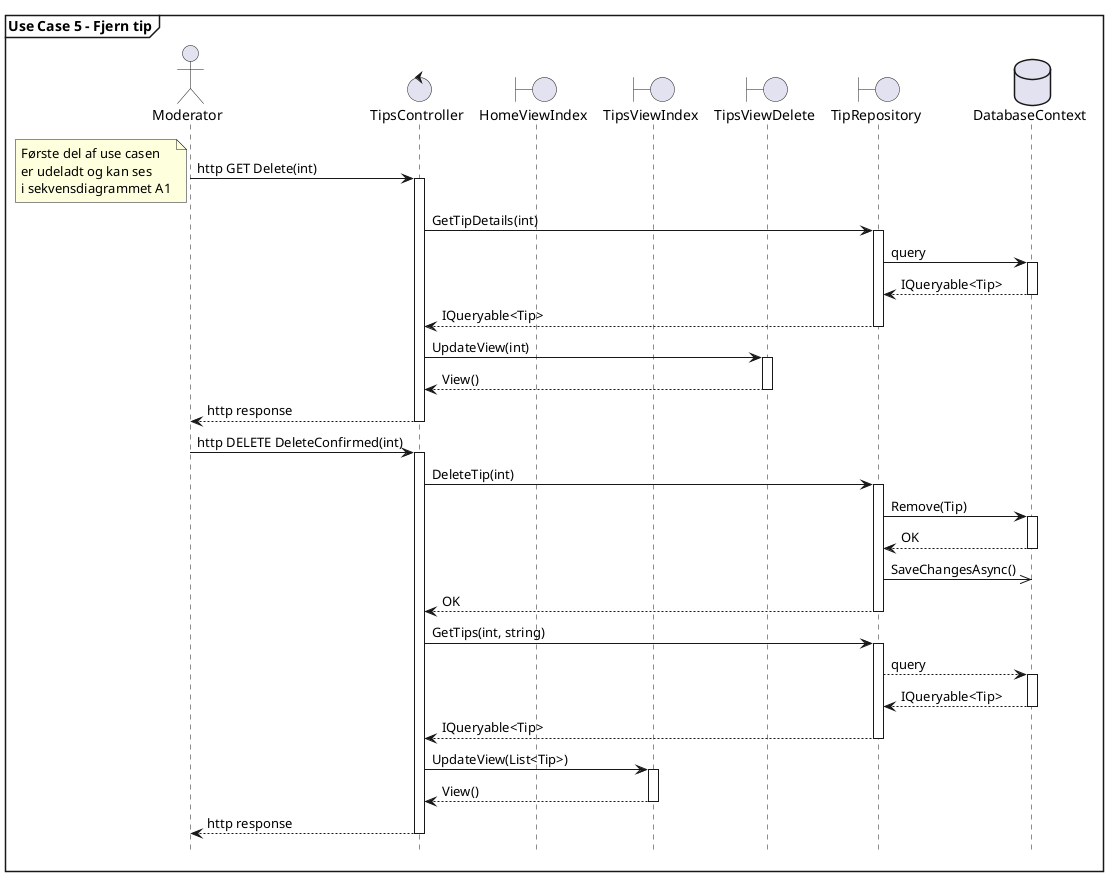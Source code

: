 @startuml

mainframe **Use Case 5 - Fjern tip**

actor       Moderator       as mod
control       TipsController       as tipscont
boundary       HomeViewIndex       as homeindex
boundary       TipsViewIndex       as tipsindex
boundary       TipsViewDelete       as tipsdelete
boundary       TipRepository       as tipsrepo
database       DatabaseContext       as db


mod -> tipscont: http GET Delete(int)

note left
Første del af use casen
er udeladt og kan ses
i sekvensdiagrammet A1
end note

Activate tipscont
tipscont -> tipsrepo: GetTipDetails(int)

Activate tipsrepo
tipsrepo -> db: query

Activate db
db --> tipsrepo: IQueryable<Tip>
Deactivate db

tipsrepo --> tipscont: IQueryable<Tip>
Deactivate tipsrepo

tipscont -> tipsdelete: UpdateView(int)

Activate tipsdelete
tipsdelete --> tipscont: View()
Deactivate tipsdelete

tipscont --> mod: http response
Deactivate tipscont

mod -> tipscont: http DELETE DeleteConfirmed(int)

Activate tipscont
tipscont -> tipsrepo: DeleteTip(int)

Activate tipsrepo
tipsrepo -> db: Remove(Tip)

Activate db
db --> tipsrepo: OK
Deactivate db

tipsrepo ->> db: SaveChangesAsync()

tipsrepo --> tipscont: OK
Deactivate tipsrepo

tipscont -> tipsrepo: GetTips(int, string)

Activate tipsrepo
tipsrepo --> db: query

Activate db
db --> tipsrepo: IQueryable<Tip>
Deactivate db

tipsrepo --> tipscont: IQueryable<Tip>
Deactivate tipsrepo

tipscont -> tipsindex: UpdateView(List<Tip>)

Activate tipsindex
tipsindex --> tipscont: View()
Deactivate tipsindex

tipscont --> mod: http response
Deactivate tipscont


hide footbox
@enduml
